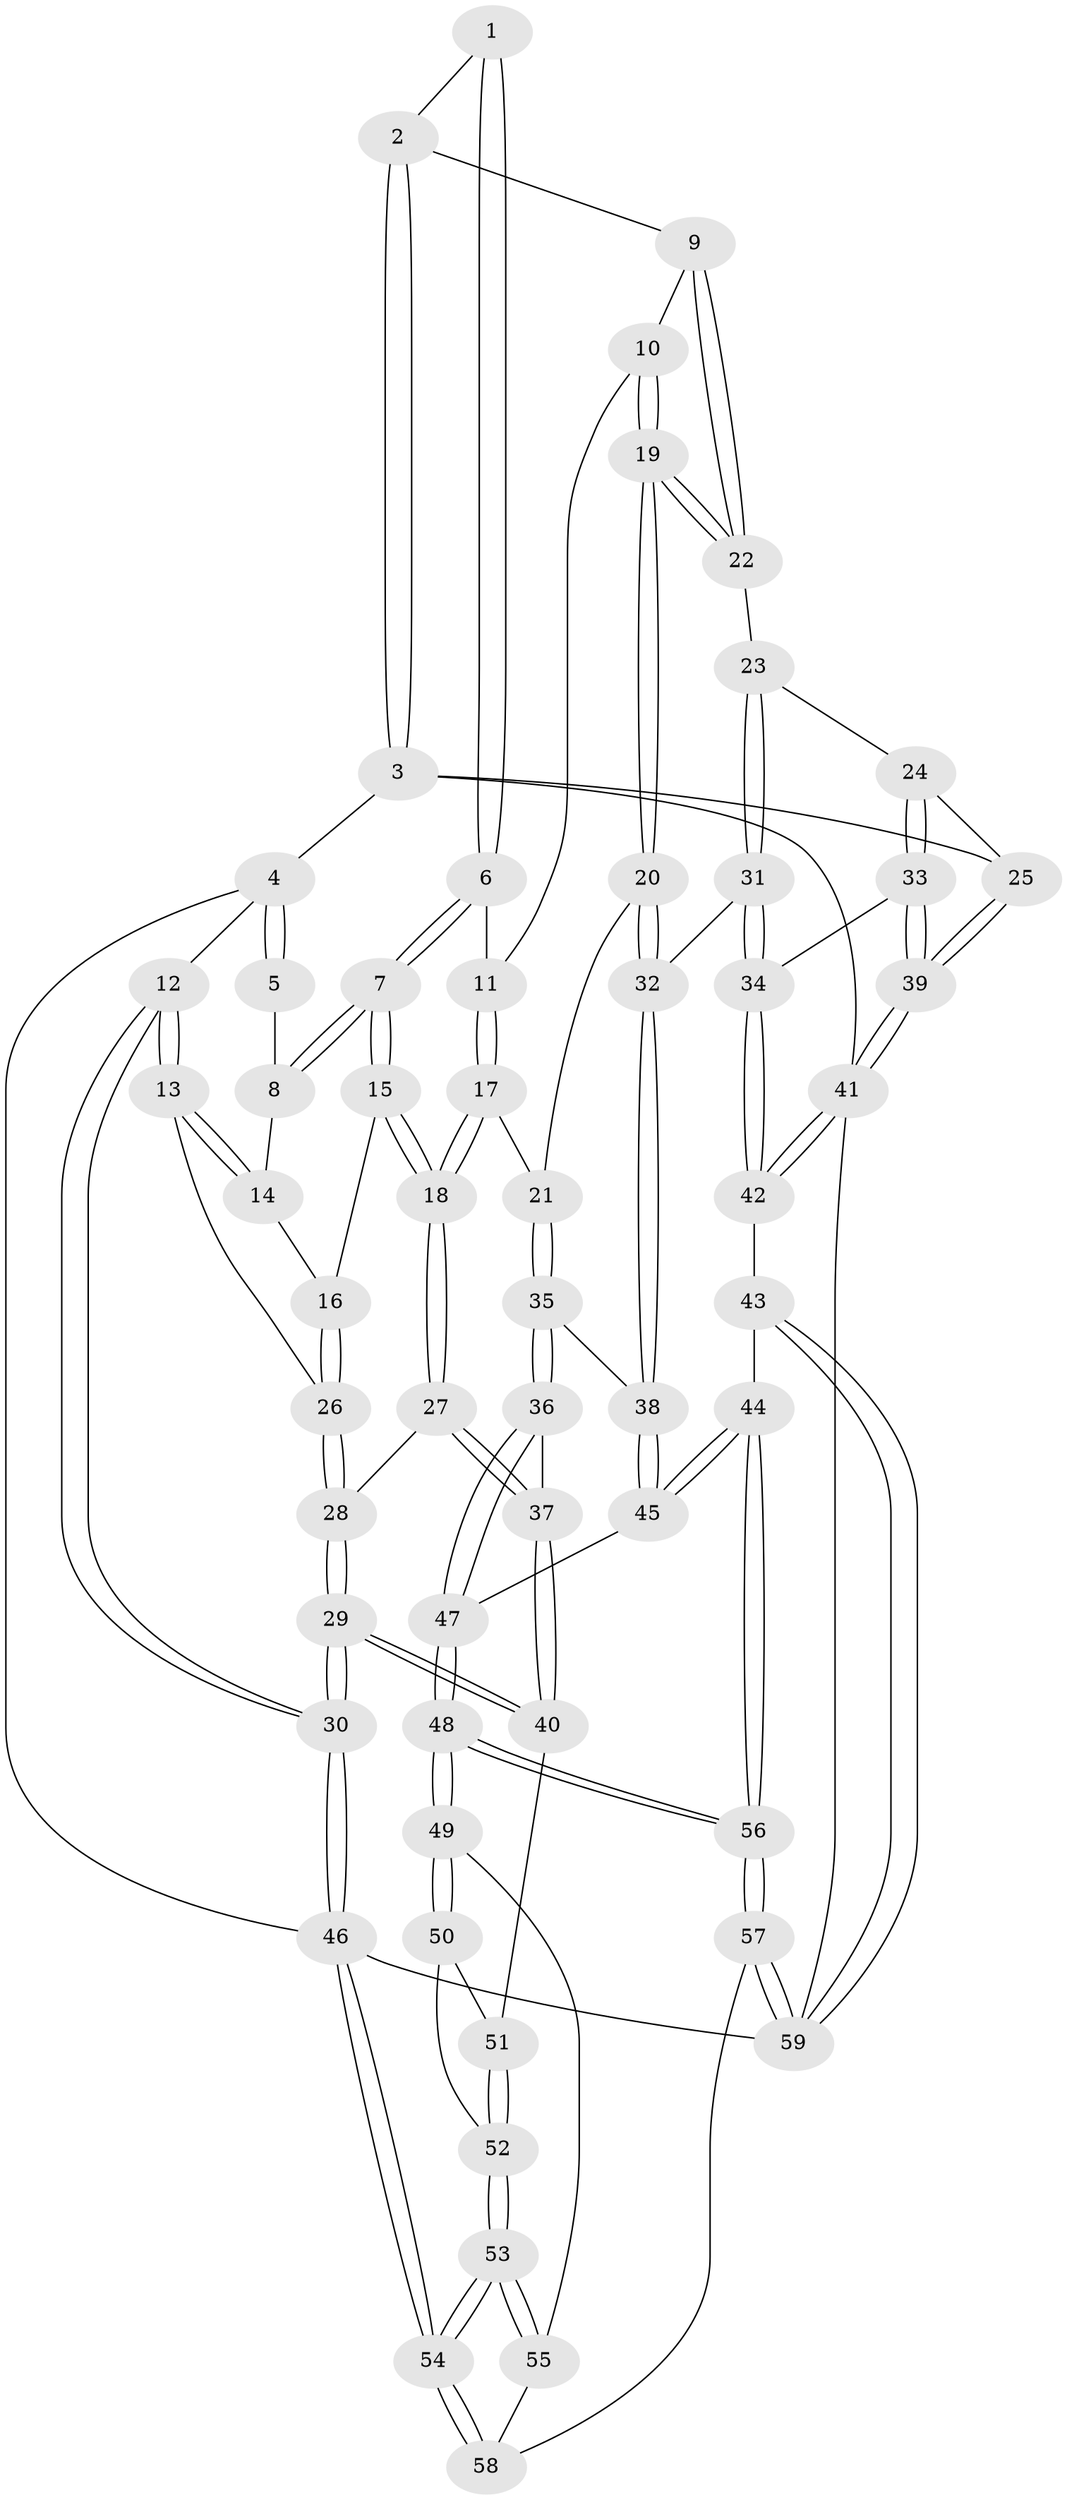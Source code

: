 // coarse degree distribution, {3: 0.14634146341463414, 4: 0.3902439024390244, 7: 0.024390243902439025, 5: 0.36585365853658536, 6: 0.07317073170731707}
// Generated by graph-tools (version 1.1) at 2025/52/02/27/25 19:52:41]
// undirected, 59 vertices, 144 edges
graph export_dot {
graph [start="1"]
  node [color=gray90,style=filled];
  1 [pos="+0.33656984868410444+0"];
  2 [pos="+0.638232679910559+0"];
  3 [pos="+1+0"];
  4 [pos="+0+0"];
  5 [pos="+0.1761887649942977+0"];
  6 [pos="+0.33740777666084915+0"];
  7 [pos="+0.18708208937631526+0.08542215983102276"];
  8 [pos="+0.11673095339669089+0.027855393745395706"];
  9 [pos="+0.6390219662202908+0.03463818473421063"];
  10 [pos="+0.4775798439558053+0.02324967010873858"];
  11 [pos="+0.36974225801863003+0"];
  12 [pos="+0+0.027280449876342625"];
  13 [pos="+0.01190648967390442+0.11063006424499697"];
  14 [pos="+0.07421490532608759+0.0657802897448906"];
  15 [pos="+0.19578434282124402+0.11246705042922739"];
  16 [pos="+0.17312443906569952+0.119250311683505"];
  17 [pos="+0.3630717208928033+0.1782244737957099"];
  18 [pos="+0.3182014731685476+0.20038056038945593"];
  19 [pos="+0.6080240827461821+0.1427746077215477"];
  20 [pos="+0.5965585207256172+0.15656901886262597"];
  21 [pos="+0.44408214593306244+0.21007590216269875"];
  22 [pos="+0.647596929787817+0.10489686287931131"];
  23 [pos="+0.8041315576739082+0.14005662994681756"];
  24 [pos="+0.8087740731841166+0.13925742371948627"];
  25 [pos="+1+0"];
  26 [pos="+0.06799095721164489+0.16478915300377975"];
  27 [pos="+0.27485259582085536+0.2540510765662573"];
  28 [pos="+0.09708215752441605+0.24491124782727025"];
  29 [pos="+0+0.49985137253057443"];
  30 [pos="+0+0.5151384604663457"];
  31 [pos="+0.7143070017024948+0.35049327155878807"];
  32 [pos="+0.6816276854655104+0.35531885457215"];
  33 [pos="+0.8879340120103306+0.3209429415884515"];
  34 [pos="+0.810361996148338+0.3830081071759391"];
  35 [pos="+0.49623276982710507+0.3691026375264528"];
  36 [pos="+0.2982284365978805+0.49081608871817445"];
  37 [pos="+0.24977114458409794+0.46663859259809115"];
  38 [pos="+0.5974005167295583+0.43461041797825856"];
  39 [pos="+1+0.32340844388372225"];
  40 [pos="+0.07735306744532292+0.5188987685293698"];
  41 [pos="+1+0.7275555641900419"];
  42 [pos="+0.8969845757185666+0.6909641889363846"];
  43 [pos="+0.8271046278651449+0.7041056142420193"];
  44 [pos="+0.7970167512456267+0.7026609648253627"];
  45 [pos="+0.5979901919260323+0.4468158325739886"];
  46 [pos="+0+1"];
  47 [pos="+0.4140696214566884+0.6434421440755292"];
  48 [pos="+0.4238481903705741+0.7056566144520027"];
  49 [pos="+0.3626437992972705+0.7361068985275285"];
  50 [pos="+0.2501682564515926+0.7102520298631164"];
  51 [pos="+0.08663284213218618+0.5350290044999927"];
  52 [pos="+0.15415751484674026+0.7498462518639287"];
  53 [pos="+0.026037740010391917+1"];
  54 [pos="+0+1"];
  55 [pos="+0.3443452725356457+0.7590862490376494"];
  56 [pos="+0.5559091966007421+0.7987409138575468"];
  57 [pos="+0.5175572312720104+1"];
  58 [pos="+0.34566476097828824+1"];
  59 [pos="+0.7139196917391631+1"];
  1 -- 2;
  1 -- 6;
  1 -- 6;
  2 -- 3;
  2 -- 3;
  2 -- 9;
  3 -- 4;
  3 -- 25;
  3 -- 41;
  4 -- 5;
  4 -- 5;
  4 -- 12;
  4 -- 46;
  5 -- 8;
  6 -- 7;
  6 -- 7;
  6 -- 11;
  7 -- 8;
  7 -- 8;
  7 -- 15;
  7 -- 15;
  8 -- 14;
  9 -- 10;
  9 -- 22;
  9 -- 22;
  10 -- 11;
  10 -- 19;
  10 -- 19;
  11 -- 17;
  11 -- 17;
  12 -- 13;
  12 -- 13;
  12 -- 30;
  12 -- 30;
  13 -- 14;
  13 -- 14;
  13 -- 26;
  14 -- 16;
  15 -- 16;
  15 -- 18;
  15 -- 18;
  16 -- 26;
  16 -- 26;
  17 -- 18;
  17 -- 18;
  17 -- 21;
  18 -- 27;
  18 -- 27;
  19 -- 20;
  19 -- 20;
  19 -- 22;
  19 -- 22;
  20 -- 21;
  20 -- 32;
  20 -- 32;
  21 -- 35;
  21 -- 35;
  22 -- 23;
  23 -- 24;
  23 -- 31;
  23 -- 31;
  24 -- 25;
  24 -- 33;
  24 -- 33;
  25 -- 39;
  25 -- 39;
  26 -- 28;
  26 -- 28;
  27 -- 28;
  27 -- 37;
  27 -- 37;
  28 -- 29;
  28 -- 29;
  29 -- 30;
  29 -- 30;
  29 -- 40;
  29 -- 40;
  30 -- 46;
  30 -- 46;
  31 -- 32;
  31 -- 34;
  31 -- 34;
  32 -- 38;
  32 -- 38;
  33 -- 34;
  33 -- 39;
  33 -- 39;
  34 -- 42;
  34 -- 42;
  35 -- 36;
  35 -- 36;
  35 -- 38;
  36 -- 37;
  36 -- 47;
  36 -- 47;
  37 -- 40;
  37 -- 40;
  38 -- 45;
  38 -- 45;
  39 -- 41;
  39 -- 41;
  40 -- 51;
  41 -- 42;
  41 -- 42;
  41 -- 59;
  42 -- 43;
  43 -- 44;
  43 -- 59;
  43 -- 59;
  44 -- 45;
  44 -- 45;
  44 -- 56;
  44 -- 56;
  45 -- 47;
  46 -- 54;
  46 -- 54;
  46 -- 59;
  47 -- 48;
  47 -- 48;
  48 -- 49;
  48 -- 49;
  48 -- 56;
  48 -- 56;
  49 -- 50;
  49 -- 50;
  49 -- 55;
  50 -- 51;
  50 -- 52;
  51 -- 52;
  51 -- 52;
  52 -- 53;
  52 -- 53;
  53 -- 54;
  53 -- 54;
  53 -- 55;
  53 -- 55;
  54 -- 58;
  54 -- 58;
  55 -- 58;
  56 -- 57;
  56 -- 57;
  57 -- 58;
  57 -- 59;
  57 -- 59;
}

